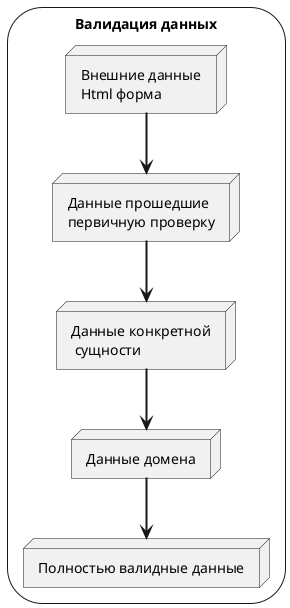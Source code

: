 @startuml
storage "Валидация данных" {
    node "Внешние данные\nHtml форма" as Data1
    node "Данные прошедшие\nпервичную проверку" as Data2
    node "Данные конкретной\n сущности" as Data3
    node "Данные домена" as Data4
    node "Полностью валидные данные" as Data5
    Data1 ==> Data2
    Data2 ==> Data3
    Data3 ==> Data4
    Data4 ==> Data5
}


@enduml